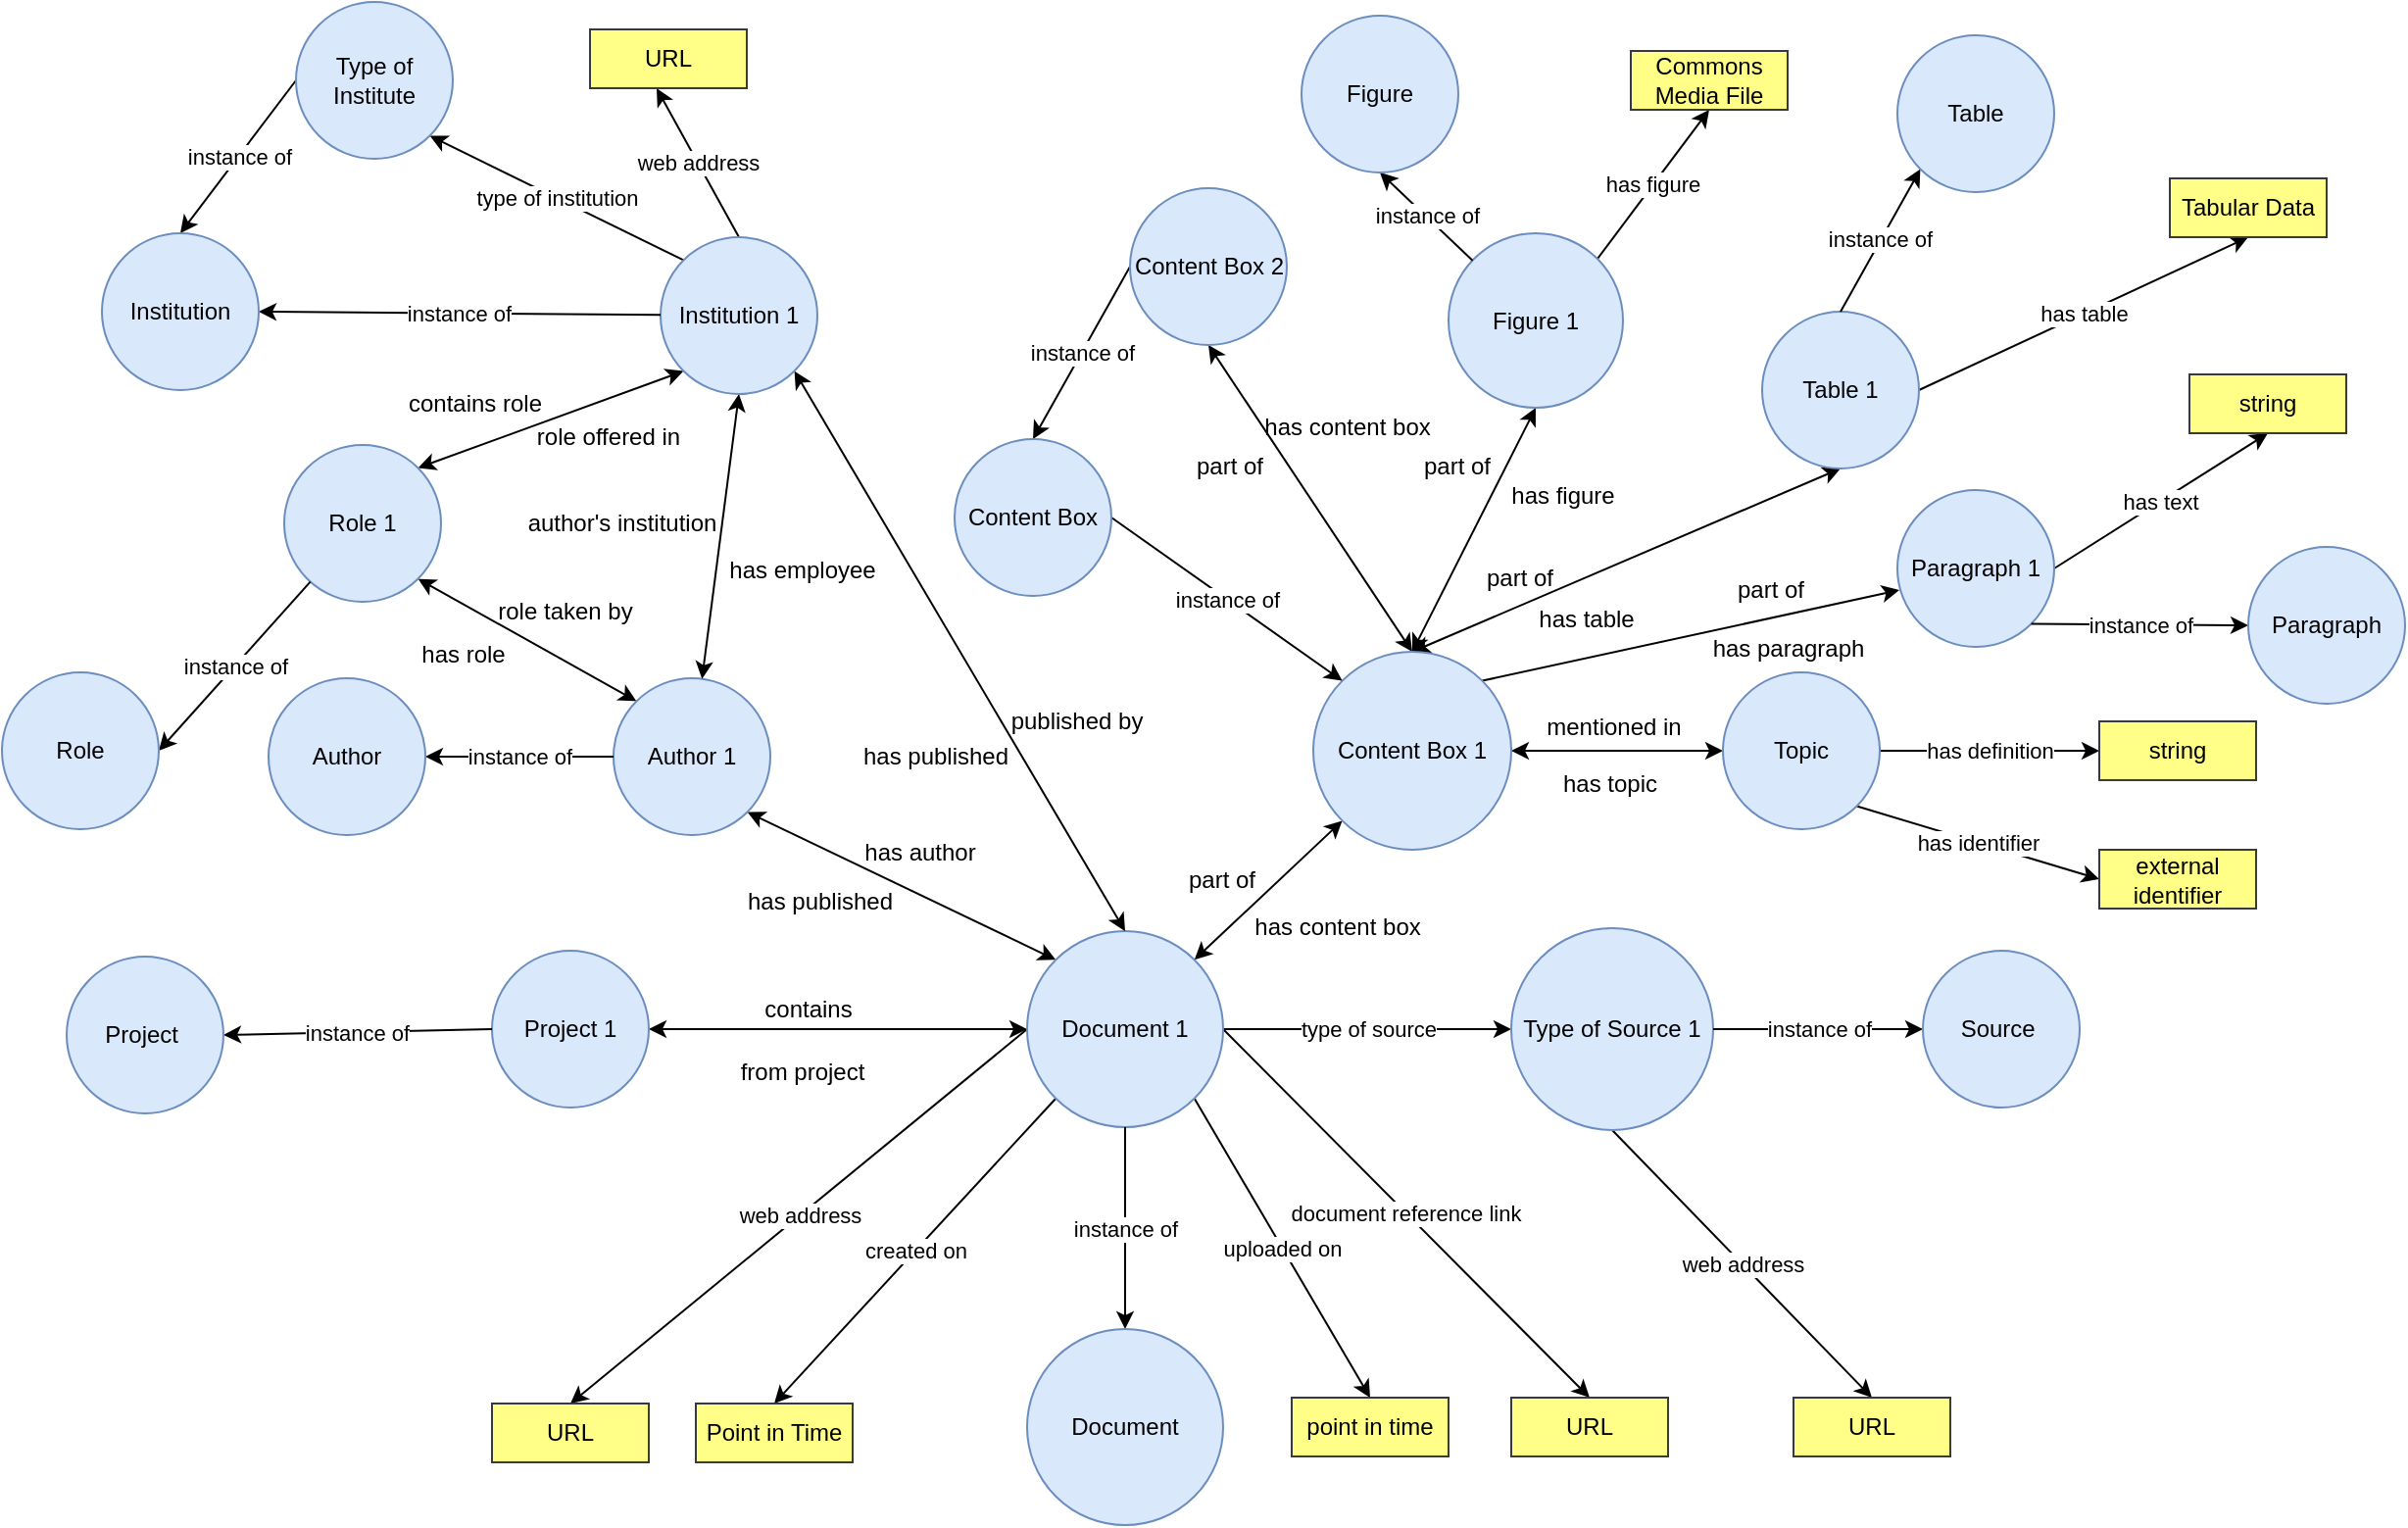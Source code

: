 <mxfile version="20.2.3" type="github">
  <diagram id="_LDIzzA4whaDLL0F4yO1" name="Page-1">
    <mxGraphModel dx="1422" dy="712" grid="0" gridSize="10" guides="1" tooltips="1" connect="1" arrows="1" fold="1" page="1" pageScale="1" pageWidth="1654" pageHeight="1169" math="0" shadow="0">
      <root>
        <mxCell id="0" />
        <mxCell id="1" parent="0" />
        <mxCell id="1YojeuiARXj40H76-YGO-9" value="created on" style="edgeStyle=none;rounded=0;orthogonalLoop=1;jettySize=auto;html=1;exitX=0;exitY=1;exitDx=0;exitDy=0;entryX=0.5;entryY=0;entryDx=0;entryDy=0;" parent="1" source="1YojeuiARXj40H76-YGO-1" target="1YojeuiARXj40H76-YGO-4" edge="1">
          <mxGeometry relative="1" as="geometry" />
        </mxCell>
        <mxCell id="1YojeuiARXj40H76-YGO-10" value="uploaded on" style="edgeStyle=none;rounded=0;orthogonalLoop=1;jettySize=auto;html=1;exitX=1;exitY=1;exitDx=0;exitDy=0;entryX=0.5;entryY=0;entryDx=0;entryDy=0;" parent="1" source="1YojeuiARXj40H76-YGO-1" target="1YojeuiARXj40H76-YGO-5" edge="1">
          <mxGeometry relative="1" as="geometry" />
        </mxCell>
        <mxCell id="1YojeuiARXj40H76-YGO-11" value="web address" style="edgeStyle=none;rounded=0;orthogonalLoop=1;jettySize=auto;html=1;exitX=0;exitY=0.5;exitDx=0;exitDy=0;entryX=0.5;entryY=0;entryDx=0;entryDy=0;" parent="1" source="1YojeuiARXj40H76-YGO-1" target="1YojeuiARXj40H76-YGO-6" edge="1">
          <mxGeometry relative="1" as="geometry" />
        </mxCell>
        <mxCell id="1YojeuiARXj40H76-YGO-12" value="document reference link" style="edgeStyle=none;rounded=0;orthogonalLoop=1;jettySize=auto;html=1;exitX=1;exitY=0.5;exitDx=0;exitDy=0;entryX=0.5;entryY=0;entryDx=0;entryDy=0;" parent="1" source="1YojeuiARXj40H76-YGO-1" target="1YojeuiARXj40H76-YGO-7" edge="1">
          <mxGeometry relative="1" as="geometry" />
        </mxCell>
        <mxCell id="1YojeuiARXj40H76-YGO-14" style="edgeStyle=none;rounded=0;orthogonalLoop=1;jettySize=auto;html=1;exitX=0;exitY=0.5;exitDx=0;exitDy=0;entryX=1;entryY=0.5;entryDx=0;entryDy=0;startArrow=classic;startFill=1;" parent="1" source="1YojeuiARXj40H76-YGO-1" target="1YojeuiARXj40H76-YGO-13" edge="1">
          <mxGeometry relative="1" as="geometry" />
        </mxCell>
        <mxCell id="1YojeuiARXj40H76-YGO-20" value="type of source" style="edgeStyle=none;rounded=0;orthogonalLoop=1;jettySize=auto;html=1;exitX=1;exitY=0.5;exitDx=0;exitDy=0;startArrow=none;startFill=0;" parent="1" source="1YojeuiARXj40H76-YGO-1" target="1YojeuiARXj40H76-YGO-19" edge="1">
          <mxGeometry relative="1" as="geometry" />
        </mxCell>
        <mxCell id="1YojeuiARXj40H76-YGO-26" style="edgeStyle=none;rounded=0;orthogonalLoop=1;jettySize=auto;html=1;exitX=0;exitY=0;exitDx=0;exitDy=0;entryX=1;entryY=1;entryDx=0;entryDy=0;startArrow=classic;startFill=1;" parent="1" source="1YojeuiARXj40H76-YGO-1" target="1YojeuiARXj40H76-YGO-25" edge="1">
          <mxGeometry relative="1" as="geometry" />
        </mxCell>
        <mxCell id="1YojeuiARXj40H76-YGO-61" style="edgeStyle=none;rounded=0;orthogonalLoop=1;jettySize=auto;html=1;exitX=1;exitY=0;exitDx=0;exitDy=0;entryX=0;entryY=1;entryDx=0;entryDy=0;startArrow=classic;startFill=1;" parent="1" source="1YojeuiARXj40H76-YGO-1" target="1YojeuiARXj40H76-YGO-60" edge="1">
          <mxGeometry relative="1" as="geometry" />
        </mxCell>
        <mxCell id="1YojeuiARXj40H76-YGO-1" value="Document 1" style="ellipse;whiteSpace=wrap;html=1;aspect=fixed;fillColor=#dae8fc;strokeColor=#6c8ebf;" parent="1" vertex="1">
          <mxGeometry x="530" y="492" width="100" height="100" as="geometry" />
        </mxCell>
        <mxCell id="1YojeuiARXj40H76-YGO-3" value="instance of" style="rounded=0;orthogonalLoop=1;jettySize=auto;html=1;exitX=0.5;exitY=0;exitDx=0;exitDy=0;endArrow=none;endFill=0;startArrow=classic;startFill=1;" parent="1" source="1YojeuiARXj40H76-YGO-2" target="1YojeuiARXj40H76-YGO-1" edge="1">
          <mxGeometry relative="1" as="geometry" />
        </mxCell>
        <mxCell id="1YojeuiARXj40H76-YGO-2" value="Document" style="ellipse;whiteSpace=wrap;html=1;aspect=fixed;fillColor=#dae8fc;strokeColor=#6c8ebf;" parent="1" vertex="1">
          <mxGeometry x="530" y="695" width="100" height="100" as="geometry" />
        </mxCell>
        <mxCell id="1YojeuiARXj40H76-YGO-4" value="Point in Time" style="whiteSpace=wrap;html=1;fillColor=#ffff88;strokeColor=#36393d;" parent="1" vertex="1">
          <mxGeometry x="361" y="733" width="80" height="30" as="geometry" />
        </mxCell>
        <mxCell id="1YojeuiARXj40H76-YGO-5" value="point in time" style="whiteSpace=wrap;html=1;fillColor=#ffff88;strokeColor=#36393d;" parent="1" vertex="1">
          <mxGeometry x="665" y="730" width="80" height="30" as="geometry" />
        </mxCell>
        <mxCell id="1YojeuiARXj40H76-YGO-6" value="URL" style="whiteSpace=wrap;html=1;fillColor=#ffff88;strokeColor=#36393d;" parent="1" vertex="1">
          <mxGeometry x="257" y="733" width="80" height="30" as="geometry" />
        </mxCell>
        <mxCell id="1YojeuiARXj40H76-YGO-7" value="URL" style="whiteSpace=wrap;html=1;fillColor=#ffff88;strokeColor=#36393d;" parent="1" vertex="1">
          <mxGeometry x="777" y="730" width="80" height="30" as="geometry" />
        </mxCell>
        <mxCell id="1YojeuiARXj40H76-YGO-13" value="Project 1" style="ellipse;whiteSpace=wrap;html=1;aspect=fixed;fillColor=#dae8fc;strokeColor=#6c8ebf;" parent="1" vertex="1">
          <mxGeometry x="257" y="502" width="80" height="80" as="geometry" />
        </mxCell>
        <mxCell id="1YojeuiARXj40H76-YGO-15" value="from project" style="text;html=1;align=center;verticalAlign=middle;resizable=0;points=[];autosize=1;strokeColor=none;fillColor=none;" parent="1" vertex="1">
          <mxGeometry x="378" y="555" width="73" height="18" as="geometry" />
        </mxCell>
        <mxCell id="1YojeuiARXj40H76-YGO-16" value="contains" style="text;html=1;align=center;verticalAlign=middle;resizable=0;points=[];autosize=1;strokeColor=none;fillColor=none;" parent="1" vertex="1">
          <mxGeometry x="390" y="523" width="55" height="18" as="geometry" />
        </mxCell>
        <mxCell id="1YojeuiARXj40H76-YGO-18" value="instance of" style="edgeStyle=none;rounded=0;orthogonalLoop=1;jettySize=auto;html=1;exitX=1;exitY=0.5;exitDx=0;exitDy=0;entryX=0;entryY=0.5;entryDx=0;entryDy=0;startArrow=classic;startFill=1;endArrow=none;endFill=0;" parent="1" source="1YojeuiARXj40H76-YGO-17" target="1YojeuiARXj40H76-YGO-13" edge="1">
          <mxGeometry relative="1" as="geometry" />
        </mxCell>
        <mxCell id="1YojeuiARXj40H76-YGO-17" value="Project&amp;nbsp;" style="ellipse;whiteSpace=wrap;html=1;aspect=fixed;fillColor=#dae8fc;strokeColor=#6c8ebf;" parent="1" vertex="1">
          <mxGeometry x="40" y="505" width="80" height="80" as="geometry" />
        </mxCell>
        <mxCell id="1YojeuiARXj40H76-YGO-24" value="web address" style="edgeStyle=none;rounded=0;orthogonalLoop=1;jettySize=auto;html=1;exitX=0.5;exitY=1;exitDx=0;exitDy=0;entryX=0.5;entryY=0;entryDx=0;entryDy=0;startArrow=none;startFill=0;" parent="1" source="1YojeuiARXj40H76-YGO-19" target="1YojeuiARXj40H76-YGO-23" edge="1">
          <mxGeometry relative="1" as="geometry" />
        </mxCell>
        <mxCell id="1YojeuiARXj40H76-YGO-19" value="Type of Source 1" style="ellipse;whiteSpace=wrap;html=1;aspect=fixed;fillColor=#dae8fc;strokeColor=#6c8ebf;" parent="1" vertex="1">
          <mxGeometry x="777" y="490.5" width="103" height="103" as="geometry" />
        </mxCell>
        <mxCell id="1YojeuiARXj40H76-YGO-22" value="instance of" style="edgeStyle=none;rounded=0;orthogonalLoop=1;jettySize=auto;html=1;exitX=0;exitY=0.5;exitDx=0;exitDy=0;entryX=1;entryY=0.5;entryDx=0;entryDy=0;startArrow=classic;startFill=1;endArrow=none;endFill=0;" parent="1" source="1YojeuiARXj40H76-YGO-21" target="1YojeuiARXj40H76-YGO-19" edge="1">
          <mxGeometry relative="1" as="geometry" />
        </mxCell>
        <mxCell id="1YojeuiARXj40H76-YGO-21" value="Source&amp;nbsp;" style="ellipse;whiteSpace=wrap;html=1;aspect=fixed;fillColor=#dae8fc;strokeColor=#6c8ebf;" parent="1" vertex="1">
          <mxGeometry x="987" y="502" width="80" height="80" as="geometry" />
        </mxCell>
        <mxCell id="1YojeuiARXj40H76-YGO-23" value="URL" style="whiteSpace=wrap;html=1;fillColor=#ffff88;strokeColor=#36393d;" parent="1" vertex="1">
          <mxGeometry x="921" y="730" width="80" height="30" as="geometry" />
        </mxCell>
        <mxCell id="1YojeuiARXj40H76-YGO-38" style="edgeStyle=none;rounded=0;orthogonalLoop=1;jettySize=auto;html=1;exitX=0;exitY=0;exitDx=0;exitDy=0;entryX=1;entryY=1;entryDx=0;entryDy=0;startArrow=classic;startFill=1;" parent="1" source="1YojeuiARXj40H76-YGO-25" target="1YojeuiARXj40H76-YGO-37" edge="1">
          <mxGeometry relative="1" as="geometry" />
        </mxCell>
        <mxCell id="1YojeuiARXj40H76-YGO-25" value="Author 1" style="ellipse;whiteSpace=wrap;html=1;aspect=fixed;fillColor=#dae8fc;strokeColor=#6c8ebf;" parent="1" vertex="1">
          <mxGeometry x="319" y="363" width="80" height="80" as="geometry" />
        </mxCell>
        <mxCell id="1YojeuiARXj40H76-YGO-27" value="has published" style="text;html=1;align=center;verticalAlign=middle;resizable=0;points=[];autosize=1;strokeColor=none;fillColor=none;" parent="1" vertex="1">
          <mxGeometry x="382" y="468" width="84" height="18" as="geometry" />
        </mxCell>
        <mxCell id="1YojeuiARXj40H76-YGO-28" value="has author" style="text;html=1;align=center;verticalAlign=middle;resizable=0;points=[];autosize=1;strokeColor=none;fillColor=none;" parent="1" vertex="1">
          <mxGeometry x="441" y="443" width="67" height="18" as="geometry" />
        </mxCell>
        <mxCell id="1YojeuiARXj40H76-YGO-30" value="instance of" style="edgeStyle=none;rounded=0;orthogonalLoop=1;jettySize=auto;html=1;exitX=1;exitY=0.5;exitDx=0;exitDy=0;startArrow=classic;startFill=1;endArrow=none;endFill=0;" parent="1" source="1YojeuiARXj40H76-YGO-29" target="1YojeuiARXj40H76-YGO-25" edge="1">
          <mxGeometry relative="1" as="geometry" />
        </mxCell>
        <mxCell id="1YojeuiARXj40H76-YGO-29" value="Author" style="ellipse;whiteSpace=wrap;html=1;aspect=fixed;fillColor=#dae8fc;strokeColor=#6c8ebf;" parent="1" vertex="1">
          <mxGeometry x="143" y="363" width="80" height="80" as="geometry" />
        </mxCell>
        <mxCell id="1YojeuiARXj40H76-YGO-34" style="edgeStyle=none;rounded=0;orthogonalLoop=1;jettySize=auto;html=1;exitX=1;exitY=1;exitDx=0;exitDy=0;entryX=0.5;entryY=0;entryDx=0;entryDy=0;startArrow=classic;startFill=1;" parent="1" source="1YojeuiARXj40H76-YGO-31" target="1YojeuiARXj40H76-YGO-1" edge="1">
          <mxGeometry relative="1" as="geometry" />
        </mxCell>
        <mxCell id="1YojeuiARXj40H76-YGO-41" style="edgeStyle=none;rounded=0;orthogonalLoop=1;jettySize=auto;html=1;exitX=0;exitY=1;exitDx=0;exitDy=0;entryX=1;entryY=0;entryDx=0;entryDy=0;startArrow=classic;startFill=1;" parent="1" source="1YojeuiARXj40H76-YGO-31" target="1YojeuiARXj40H76-YGO-37" edge="1">
          <mxGeometry relative="1" as="geometry" />
        </mxCell>
        <mxCell id="1YojeuiARXj40H76-YGO-45" value="type of institution" style="edgeStyle=none;rounded=0;orthogonalLoop=1;jettySize=auto;html=1;exitX=0;exitY=0;exitDx=0;exitDy=0;entryX=1;entryY=1;entryDx=0;entryDy=0;startArrow=none;startFill=0;" parent="1" source="1YojeuiARXj40H76-YGO-31" target="1YojeuiARXj40H76-YGO-44" edge="1">
          <mxGeometry relative="1" as="geometry" />
        </mxCell>
        <mxCell id="1YojeuiARXj40H76-YGO-48" value="web address" style="edgeStyle=none;rounded=0;orthogonalLoop=1;jettySize=auto;html=1;exitX=0.5;exitY=0;exitDx=0;exitDy=0;entryX=0.425;entryY=1;entryDx=0;entryDy=0;entryPerimeter=0;startArrow=none;startFill=0;" parent="1" source="1YojeuiARXj40H76-YGO-31" target="1YojeuiARXj40H76-YGO-46" edge="1">
          <mxGeometry relative="1" as="geometry" />
        </mxCell>
        <mxCell id="zQtXLemEPmIMYrfPOFt9-2" style="rounded=0;orthogonalLoop=1;jettySize=auto;html=1;exitX=0.5;exitY=1;exitDx=0;exitDy=0;startArrow=classic;startFill=1;" parent="1" source="1YojeuiARXj40H76-YGO-31" target="1YojeuiARXj40H76-YGO-25" edge="1">
          <mxGeometry relative="1" as="geometry" />
        </mxCell>
        <mxCell id="1YojeuiARXj40H76-YGO-31" value="Institution 1" style="ellipse;whiteSpace=wrap;html=1;aspect=fixed;fillColor=#dae8fc;strokeColor=#6c8ebf;" parent="1" vertex="1">
          <mxGeometry x="343" y="138" width="80" height="80" as="geometry" />
        </mxCell>
        <mxCell id="1YojeuiARXj40H76-YGO-33" value="instance of" style="edgeStyle=none;rounded=0;orthogonalLoop=1;jettySize=auto;html=1;exitX=1;exitY=0.5;exitDx=0;exitDy=0;startArrow=classic;startFill=1;endArrow=none;endFill=0;" parent="1" source="1YojeuiARXj40H76-YGO-32" target="1YojeuiARXj40H76-YGO-31" edge="1">
          <mxGeometry relative="1" as="geometry" />
        </mxCell>
        <mxCell id="1YojeuiARXj40H76-YGO-51" value="instance of" style="edgeStyle=none;rounded=0;orthogonalLoop=1;jettySize=auto;html=1;exitX=0.5;exitY=0;exitDx=0;exitDy=0;entryX=0;entryY=0.5;entryDx=0;entryDy=0;startArrow=classic;startFill=1;endArrow=none;endFill=0;" parent="1" source="1YojeuiARXj40H76-YGO-32" target="1YojeuiARXj40H76-YGO-44" edge="1">
          <mxGeometry relative="1" as="geometry" />
        </mxCell>
        <mxCell id="1YojeuiARXj40H76-YGO-32" value="Institution" style="ellipse;whiteSpace=wrap;html=1;aspect=fixed;fillColor=#dae8fc;strokeColor=#6c8ebf;" parent="1" vertex="1">
          <mxGeometry x="58" y="136" width="80" height="80" as="geometry" />
        </mxCell>
        <mxCell id="1YojeuiARXj40H76-YGO-35" value="has published" style="text;html=1;align=center;verticalAlign=middle;resizable=0;points=[];autosize=1;strokeColor=none;fillColor=none;" parent="1" vertex="1">
          <mxGeometry x="441" y="394" width="84" height="18" as="geometry" />
        </mxCell>
        <mxCell id="1YojeuiARXj40H76-YGO-36" value="published by" style="text;html=1;align=center;verticalAlign=middle;resizable=0;points=[];autosize=1;strokeColor=none;fillColor=none;" parent="1" vertex="1">
          <mxGeometry x="516" y="376" width="77" height="18" as="geometry" />
        </mxCell>
        <mxCell id="1YojeuiARXj40H76-YGO-37" value="Role 1" style="ellipse;whiteSpace=wrap;html=1;aspect=fixed;fillColor=#dae8fc;strokeColor=#6c8ebf;" parent="1" vertex="1">
          <mxGeometry x="151" y="244" width="80" height="80" as="geometry" />
        </mxCell>
        <mxCell id="1YojeuiARXj40H76-YGO-39" value="has role" style="text;html=1;align=center;verticalAlign=middle;resizable=0;points=[];autosize=1;strokeColor=none;fillColor=none;" parent="1" vertex="1">
          <mxGeometry x="215" y="342" width="53" height="18" as="geometry" />
        </mxCell>
        <mxCell id="1YojeuiARXj40H76-YGO-42" value="contains role" style="text;html=1;align=center;verticalAlign=middle;resizable=0;points=[];autosize=1;strokeColor=none;fillColor=none;" parent="1" vertex="1">
          <mxGeometry x="209" y="214" width="78" height="18" as="geometry" />
        </mxCell>
        <mxCell id="1YojeuiARXj40H76-YGO-43" value="role offered in" style="text;html=1;align=center;verticalAlign=middle;resizable=0;points=[];autosize=1;strokeColor=none;fillColor=none;" parent="1" vertex="1">
          <mxGeometry x="274" y="231" width="83" height="18" as="geometry" />
        </mxCell>
        <mxCell id="1YojeuiARXj40H76-YGO-44" value="Type of Institute" style="ellipse;whiteSpace=wrap;html=1;aspect=fixed;fillColor=#dae8fc;strokeColor=#6c8ebf;" parent="1" vertex="1">
          <mxGeometry x="157" y="18" width="80" height="80" as="geometry" />
        </mxCell>
        <mxCell id="1YojeuiARXj40H76-YGO-46" value="URL" style="whiteSpace=wrap;html=1;fillColor=#ffff88;strokeColor=#36393d;" parent="1" vertex="1">
          <mxGeometry x="307" y="32" width="80" height="30" as="geometry" />
        </mxCell>
        <mxCell id="1YojeuiARXj40H76-YGO-55" value="instance of" style="edgeStyle=none;rounded=0;orthogonalLoop=1;jettySize=auto;html=1;exitX=1;exitY=0.5;exitDx=0;exitDy=0;startArrow=classic;startFill=1;endArrow=none;endFill=0;" parent="1" source="1YojeuiARXj40H76-YGO-53" target="1YojeuiARXj40H76-YGO-37" edge="1">
          <mxGeometry relative="1" as="geometry" />
        </mxCell>
        <mxCell id="1YojeuiARXj40H76-YGO-53" value="Role" style="ellipse;whiteSpace=wrap;html=1;aspect=fixed;fillColor=#dae8fc;strokeColor=#6c8ebf;" parent="1" vertex="1">
          <mxGeometry x="7" y="360" width="80" height="80" as="geometry" />
        </mxCell>
        <mxCell id="1YojeuiARXj40H76-YGO-57" value="has employee" style="text;html=1;align=center;verticalAlign=middle;resizable=0;points=[];autosize=1;strokeColor=none;fillColor=none;" parent="1" vertex="1">
          <mxGeometry x="372" y="299" width="85" height="18" as="geometry" />
        </mxCell>
        <mxCell id="1YojeuiARXj40H76-YGO-58" value="author&#39;s institution" style="text;html=1;align=center;verticalAlign=middle;resizable=0;points=[];autosize=1;strokeColor=none;fillColor=none;" parent="1" vertex="1">
          <mxGeometry x="270" y="275" width="106" height="18" as="geometry" />
        </mxCell>
        <mxCell id="1YojeuiARXj40H76-YGO-67" style="edgeStyle=none;rounded=0;orthogonalLoop=1;jettySize=auto;html=1;exitX=1;exitY=0.5;exitDx=0;exitDy=0;startArrow=classic;startFill=1;" parent="1" source="1YojeuiARXj40H76-YGO-60" target="1YojeuiARXj40H76-YGO-66" edge="1">
          <mxGeometry relative="1" as="geometry" />
        </mxCell>
        <mxCell id="1YojeuiARXj40H76-YGO-78" style="edgeStyle=none;rounded=0;orthogonalLoop=1;jettySize=auto;html=1;exitX=1;exitY=0;exitDx=0;exitDy=0;entryX=0.013;entryY=0.638;entryDx=0;entryDy=0;entryPerimeter=0;startArrow=none;startFill=0;" parent="1" source="1YojeuiARXj40H76-YGO-60" target="1YojeuiARXj40H76-YGO-75" edge="1">
          <mxGeometry relative="1" as="geometry" />
        </mxCell>
        <mxCell id="1YojeuiARXj40H76-YGO-81" style="edgeStyle=none;rounded=0;orthogonalLoop=1;jettySize=auto;html=1;exitX=0.5;exitY=0;exitDx=0;exitDy=0;entryX=0.5;entryY=1;entryDx=0;entryDy=0;startArrow=classic;startFill=1;" parent="1" source="1YojeuiARXj40H76-YGO-60" target="1YojeuiARXj40H76-YGO-76" edge="1">
          <mxGeometry relative="1" as="geometry" />
        </mxCell>
        <mxCell id="1YojeuiARXj40H76-YGO-84" style="edgeStyle=none;rounded=0;orthogonalLoop=1;jettySize=auto;html=1;exitX=0.5;exitY=0;exitDx=0;exitDy=0;entryX=0.5;entryY=1;entryDx=0;entryDy=0;startArrow=classic;startFill=1;" parent="1" source="1YojeuiARXj40H76-YGO-60" target="1YojeuiARXj40H76-YGO-77" edge="1">
          <mxGeometry relative="1" as="geometry" />
        </mxCell>
        <mxCell id="1YojeuiARXj40H76-YGO-88" style="edgeStyle=none;rounded=0;orthogonalLoop=1;jettySize=auto;html=1;exitX=0.5;exitY=0;exitDx=0;exitDy=0;entryX=0.5;entryY=1;entryDx=0;entryDy=0;startArrow=classic;startFill=1;" parent="1" source="1YojeuiARXj40H76-YGO-60" target="1YojeuiARXj40H76-YGO-87" edge="1">
          <mxGeometry relative="1" as="geometry" />
        </mxCell>
        <mxCell id="1YojeuiARXj40H76-YGO-60" value="Content Box 1" style="ellipse;whiteSpace=wrap;html=1;aspect=fixed;fillColor=#dae8fc;strokeColor=#6c8ebf;" parent="1" vertex="1">
          <mxGeometry x="676" y="349.5" width="101" height="101" as="geometry" />
        </mxCell>
        <mxCell id="1YojeuiARXj40H76-YGO-62" value="has content box" style="text;html=1;align=center;verticalAlign=middle;resizable=0;points=[];autosize=1;strokeColor=none;fillColor=none;" parent="1" vertex="1">
          <mxGeometry x="640" y="480.5" width="95" height="18" as="geometry" />
        </mxCell>
        <mxCell id="1YojeuiARXj40H76-YGO-63" value="part of" style="text;html=1;align=center;verticalAlign=middle;resizable=0;points=[];autosize=1;strokeColor=none;fillColor=none;" parent="1" vertex="1">
          <mxGeometry x="607" y="456.5" width="44" height="18" as="geometry" />
        </mxCell>
        <mxCell id="1YojeuiARXj40H76-YGO-65" value="instance of" style="edgeStyle=none;rounded=0;orthogonalLoop=1;jettySize=auto;html=1;exitX=1;exitY=0.5;exitDx=0;exitDy=0;entryX=0;entryY=0;entryDx=0;entryDy=0;startArrow=none;startFill=0;" parent="1" source="1YojeuiARXj40H76-YGO-64" target="1YojeuiARXj40H76-YGO-60" edge="1">
          <mxGeometry relative="1" as="geometry" />
        </mxCell>
        <mxCell id="1YojeuiARXj40H76-YGO-91" value="instance of" style="edgeStyle=none;rounded=0;orthogonalLoop=1;jettySize=auto;html=1;exitX=0.5;exitY=0;exitDx=0;exitDy=0;entryX=0;entryY=0.5;entryDx=0;entryDy=0;startArrow=classic;startFill=1;endArrow=none;endFill=0;" parent="1" source="1YojeuiARXj40H76-YGO-64" target="1YojeuiARXj40H76-YGO-87" edge="1">
          <mxGeometry relative="1" as="geometry" />
        </mxCell>
        <mxCell id="1YojeuiARXj40H76-YGO-64" value="Content Box" style="ellipse;whiteSpace=wrap;html=1;aspect=fixed;fillColor=#dae8fc;strokeColor=#6c8ebf;" parent="1" vertex="1">
          <mxGeometry x="493" y="241" width="80" height="80" as="geometry" />
        </mxCell>
        <mxCell id="1YojeuiARXj40H76-YGO-72" value="has definition" style="edgeStyle=none;rounded=0;orthogonalLoop=1;jettySize=auto;html=1;exitX=1;exitY=0.5;exitDx=0;exitDy=0;entryX=0;entryY=0.5;entryDx=0;entryDy=0;startArrow=none;startFill=0;" parent="1" source="1YojeuiARXj40H76-YGO-66" target="1YojeuiARXj40H76-YGO-71" edge="1">
          <mxGeometry relative="1" as="geometry" />
        </mxCell>
        <mxCell id="1YojeuiARXj40H76-YGO-73" value="has identifier" style="edgeStyle=none;rounded=0;orthogonalLoop=1;jettySize=auto;html=1;exitX=1;exitY=1;exitDx=0;exitDy=0;entryX=0;entryY=0.5;entryDx=0;entryDy=0;startArrow=none;startFill=0;" parent="1" source="1YojeuiARXj40H76-YGO-66" target="1YojeuiARXj40H76-YGO-70" edge="1">
          <mxGeometry relative="1" as="geometry" />
        </mxCell>
        <mxCell id="1YojeuiARXj40H76-YGO-66" value="Topic" style="ellipse;whiteSpace=wrap;html=1;aspect=fixed;fillColor=#dae8fc;strokeColor=#6c8ebf;" parent="1" vertex="1">
          <mxGeometry x="885" y="360" width="80" height="80" as="geometry" />
        </mxCell>
        <mxCell id="1YojeuiARXj40H76-YGO-68" value="has topic" style="text;html=1;align=center;verticalAlign=middle;resizable=0;points=[];autosize=1;strokeColor=none;fillColor=none;" parent="1" vertex="1">
          <mxGeometry x="798" y="408" width="58" height="18" as="geometry" />
        </mxCell>
        <mxCell id="1YojeuiARXj40H76-YGO-69" value="mentioned in" style="text;html=1;align=center;verticalAlign=middle;resizable=0;points=[];autosize=1;strokeColor=none;fillColor=none;" parent="1" vertex="1">
          <mxGeometry x="789" y="379" width="79" height="18" as="geometry" />
        </mxCell>
        <mxCell id="1YojeuiARXj40H76-YGO-70" value="external identifier" style="whiteSpace=wrap;html=1;fillColor=#ffff88;strokeColor=#36393d;" parent="1" vertex="1">
          <mxGeometry x="1077" y="450.5" width="80" height="30" as="geometry" />
        </mxCell>
        <mxCell id="1YojeuiARXj40H76-YGO-71" value="string" style="whiteSpace=wrap;html=1;fillColor=#ffff88;strokeColor=#36393d;" parent="1" vertex="1">
          <mxGeometry x="1077" y="385" width="80" height="30" as="geometry" />
        </mxCell>
        <mxCell id="1YojeuiARXj40H76-YGO-107" value="has text" style="edgeStyle=none;rounded=0;orthogonalLoop=1;jettySize=auto;html=1;exitX=1;exitY=0.5;exitDx=0;exitDy=0;entryX=0.5;entryY=1;entryDx=0;entryDy=0;startArrow=none;startFill=0;" parent="1" source="1YojeuiARXj40H76-YGO-75" target="1YojeuiARXj40H76-YGO-95" edge="1">
          <mxGeometry relative="1" as="geometry" />
        </mxCell>
        <mxCell id="1YojeuiARXj40H76-YGO-75" value="Paragraph 1" style="ellipse;whiteSpace=wrap;html=1;aspect=fixed;fillColor=#dae8fc;strokeColor=#6c8ebf;" parent="1" vertex="1">
          <mxGeometry x="974" y="267" width="80" height="80" as="geometry" />
        </mxCell>
        <mxCell id="1YojeuiARXj40H76-YGO-108" value="has table" style="edgeStyle=none;rounded=0;orthogonalLoop=1;jettySize=auto;html=1;exitX=1;exitY=0.5;exitDx=0;exitDy=0;entryX=0.5;entryY=1;entryDx=0;entryDy=0;startArrow=none;startFill=0;" parent="1" source="1YojeuiARXj40H76-YGO-76" target="1YojeuiARXj40H76-YGO-94" edge="1">
          <mxGeometry relative="1" as="geometry" />
        </mxCell>
        <mxCell id="1YojeuiARXj40H76-YGO-76" value="Table 1" style="ellipse;whiteSpace=wrap;html=1;aspect=fixed;fillColor=#dae8fc;strokeColor=#6c8ebf;" parent="1" vertex="1">
          <mxGeometry x="905" y="176" width="80" height="80" as="geometry" />
        </mxCell>
        <mxCell id="1YojeuiARXj40H76-YGO-109" value="has figure" style="edgeStyle=none;rounded=0;orthogonalLoop=1;jettySize=auto;html=1;exitX=1;exitY=0;exitDx=0;exitDy=0;entryX=0.5;entryY=1;entryDx=0;entryDy=0;startArrow=none;startFill=0;" parent="1" source="1YojeuiARXj40H76-YGO-77" target="1YojeuiARXj40H76-YGO-93" edge="1">
          <mxGeometry relative="1" as="geometry" />
        </mxCell>
        <mxCell id="1YojeuiARXj40H76-YGO-77" value="Figure 1" style="ellipse;whiteSpace=wrap;html=1;aspect=fixed;fillColor=#dae8fc;strokeColor=#6c8ebf;" parent="1" vertex="1">
          <mxGeometry x="745" y="136" width="89" height="89" as="geometry" />
        </mxCell>
        <mxCell id="1YojeuiARXj40H76-YGO-79" value="has paragraph" style="text;html=1;align=center;verticalAlign=middle;resizable=0;points=[];autosize=1;strokeColor=none;fillColor=none;" parent="1" vertex="1">
          <mxGeometry x="874" y="339" width="87" height="18" as="geometry" />
        </mxCell>
        <mxCell id="1YojeuiARXj40H76-YGO-80" value="part of" style="text;html=1;align=center;verticalAlign=middle;resizable=0;points=[];autosize=1;strokeColor=none;fillColor=none;" parent="1" vertex="1">
          <mxGeometry x="887" y="309" width="44" height="18" as="geometry" />
        </mxCell>
        <mxCell id="1YojeuiARXj40H76-YGO-82" value="has table" style="text;html=1;align=center;verticalAlign=middle;resizable=0;points=[];autosize=1;strokeColor=none;fillColor=none;" parent="1" vertex="1">
          <mxGeometry x="785" y="324" width="59" height="18" as="geometry" />
        </mxCell>
        <mxCell id="1YojeuiARXj40H76-YGO-83" value="part of" style="text;html=1;align=center;verticalAlign=middle;resizable=0;points=[];autosize=1;strokeColor=none;fillColor=none;" parent="1" vertex="1">
          <mxGeometry x="759" y="303" width="44" height="18" as="geometry" />
        </mxCell>
        <mxCell id="1YojeuiARXj40H76-YGO-85" value="has figure" style="text;html=1;align=center;verticalAlign=middle;resizable=0;points=[];autosize=1;strokeColor=none;fillColor=none;" parent="1" vertex="1">
          <mxGeometry x="771" y="261" width="63" height="18" as="geometry" />
        </mxCell>
        <mxCell id="1YojeuiARXj40H76-YGO-86" value="part of" style="text;html=1;align=center;verticalAlign=middle;resizable=0;points=[];autosize=1;strokeColor=none;fillColor=none;" parent="1" vertex="1">
          <mxGeometry x="727" y="246" width="44" height="18" as="geometry" />
        </mxCell>
        <mxCell id="1YojeuiARXj40H76-YGO-87" value="Content Box 2" style="ellipse;whiteSpace=wrap;html=1;aspect=fixed;fillColor=#dae8fc;strokeColor=#6c8ebf;" parent="1" vertex="1">
          <mxGeometry x="582.5" y="113" width="80" height="80" as="geometry" />
        </mxCell>
        <mxCell id="1YojeuiARXj40H76-YGO-89" value="has content box" style="text;html=1;align=center;verticalAlign=middle;resizable=0;points=[];autosize=1;strokeColor=none;fillColor=none;" parent="1" vertex="1">
          <mxGeometry x="645" y="226" width="95" height="18" as="geometry" />
        </mxCell>
        <mxCell id="1YojeuiARXj40H76-YGO-90" value="part of" style="text;html=1;align=center;verticalAlign=middle;resizable=0;points=[];autosize=1;strokeColor=none;fillColor=none;" parent="1" vertex="1">
          <mxGeometry x="611" y="246" width="44" height="18" as="geometry" />
        </mxCell>
        <mxCell id="1YojeuiARXj40H76-YGO-93" value="Commons Media File" style="whiteSpace=wrap;html=1;fillColor=#ffff88;strokeColor=#36393d;" parent="1" vertex="1">
          <mxGeometry x="838" y="43" width="80" height="30" as="geometry" />
        </mxCell>
        <mxCell id="1YojeuiARXj40H76-YGO-94" value="Tabular Data" style="whiteSpace=wrap;html=1;fillColor=#ffff88;strokeColor=#36393d;" parent="1" vertex="1">
          <mxGeometry x="1113" y="108" width="80" height="30" as="geometry" />
        </mxCell>
        <mxCell id="1YojeuiARXj40H76-YGO-95" value="string" style="whiteSpace=wrap;html=1;fillColor=#ffff88;strokeColor=#36393d;" parent="1" vertex="1">
          <mxGeometry x="1123" y="208" width="80" height="30" as="geometry" />
        </mxCell>
        <mxCell id="1YojeuiARXj40H76-YGO-117" value="instance of" style="edgeStyle=none;rounded=0;orthogonalLoop=1;jettySize=auto;html=1;exitX=0;exitY=0.5;exitDx=0;exitDy=0;entryX=1;entryY=1;entryDx=0;entryDy=0;startArrow=classic;startFill=1;endArrow=none;endFill=0;" parent="1" source="1YojeuiARXj40H76-YGO-111" target="1YojeuiARXj40H76-YGO-75" edge="1">
          <mxGeometry relative="1" as="geometry" />
        </mxCell>
        <mxCell id="1YojeuiARXj40H76-YGO-111" value="Paragraph" style="ellipse;whiteSpace=wrap;html=1;aspect=fixed;fillColor=#dae8fc;strokeColor=#6c8ebf;" parent="1" vertex="1">
          <mxGeometry x="1153" y="296" width="80" height="80" as="geometry" />
        </mxCell>
        <mxCell id="1YojeuiARXj40H76-YGO-116" value="instance of" style="edgeStyle=none;rounded=0;orthogonalLoop=1;jettySize=auto;html=1;exitX=0;exitY=1;exitDx=0;exitDy=0;entryX=0.5;entryY=0;entryDx=0;entryDy=0;startArrow=classic;startFill=1;endArrow=none;endFill=0;" parent="1" source="1YojeuiARXj40H76-YGO-112" target="1YojeuiARXj40H76-YGO-76" edge="1">
          <mxGeometry relative="1" as="geometry" />
        </mxCell>
        <mxCell id="1YojeuiARXj40H76-YGO-112" value="Table" style="ellipse;whiteSpace=wrap;html=1;aspect=fixed;fillColor=#dae8fc;strokeColor=#6c8ebf;" parent="1" vertex="1">
          <mxGeometry x="974" y="35" width="80" height="80" as="geometry" />
        </mxCell>
        <mxCell id="1YojeuiARXj40H76-YGO-115" value="instance of" style="edgeStyle=none;rounded=0;orthogonalLoop=1;jettySize=auto;html=1;exitX=0.5;exitY=1;exitDx=0;exitDy=0;startArrow=classic;startFill=1;endArrow=none;endFill=0;" parent="1" source="1YojeuiARXj40H76-YGO-113" target="1YojeuiARXj40H76-YGO-77" edge="1">
          <mxGeometry relative="1" as="geometry" />
        </mxCell>
        <mxCell id="1YojeuiARXj40H76-YGO-113" value="Figure" style="ellipse;whiteSpace=wrap;html=1;aspect=fixed;fillColor=#dae8fc;strokeColor=#6c8ebf;" parent="1" vertex="1">
          <mxGeometry x="670" y="25" width="80" height="80" as="geometry" />
        </mxCell>
        <mxCell id="zQtXLemEPmIMYrfPOFt9-3" value="role taken by" style="text;html=1;align=center;verticalAlign=middle;resizable=0;points=[];autosize=1;strokeColor=none;fillColor=none;" parent="1" vertex="1">
          <mxGeometry x="251" y="316" width="86" height="26" as="geometry" />
        </mxCell>
      </root>
    </mxGraphModel>
  </diagram>
</mxfile>
